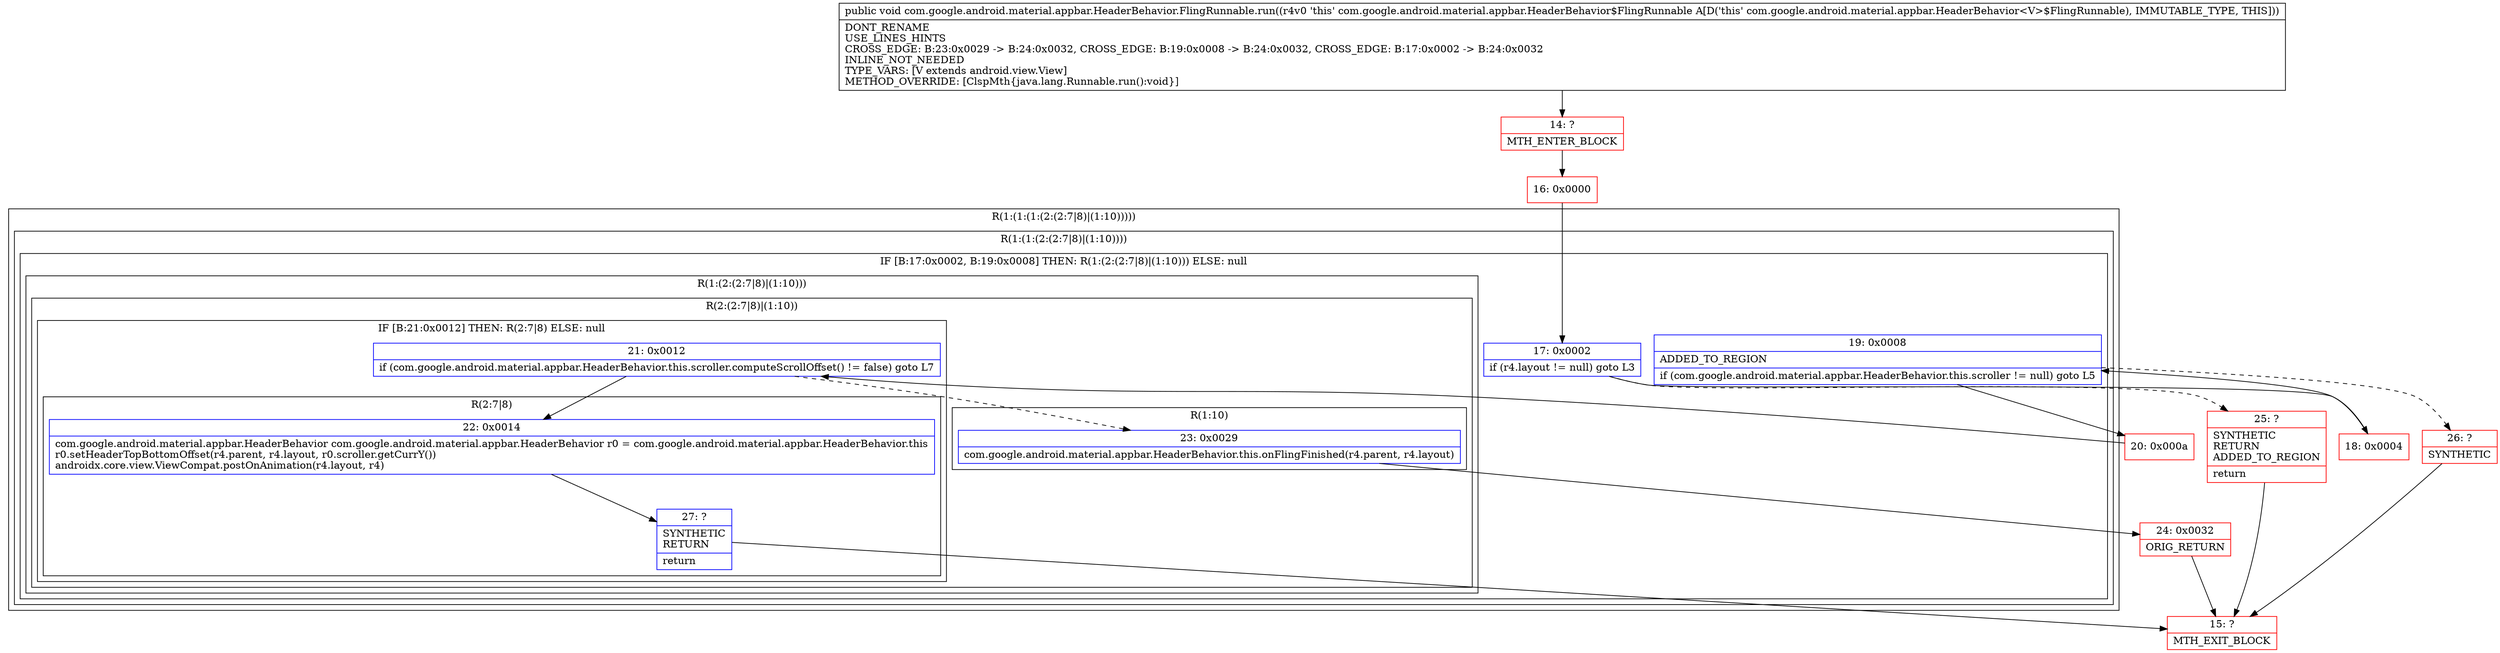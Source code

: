 digraph "CFG forcom.google.android.material.appbar.HeaderBehavior.FlingRunnable.run()V" {
subgraph cluster_Region_1191930569 {
label = "R(1:(1:(1:(2:(2:7|8)|(1:10)))))";
node [shape=record,color=blue];
subgraph cluster_Region_617586323 {
label = "R(1:(1:(2:(2:7|8)|(1:10))))";
node [shape=record,color=blue];
subgraph cluster_IfRegion_851344315 {
label = "IF [B:17:0x0002, B:19:0x0008] THEN: R(1:(2:(2:7|8)|(1:10))) ELSE: null";
node [shape=record,color=blue];
Node_17 [shape=record,label="{17\:\ 0x0002|if (r4.layout != null) goto L3\l}"];
Node_19 [shape=record,label="{19\:\ 0x0008|ADDED_TO_REGION\l|if (com.google.android.material.appbar.HeaderBehavior.this.scroller != null) goto L5\l}"];
subgraph cluster_Region_394321194 {
label = "R(1:(2:(2:7|8)|(1:10)))";
node [shape=record,color=blue];
subgraph cluster_Region_188854321 {
label = "R(2:(2:7|8)|(1:10))";
node [shape=record,color=blue];
subgraph cluster_IfRegion_1394773196 {
label = "IF [B:21:0x0012] THEN: R(2:7|8) ELSE: null";
node [shape=record,color=blue];
Node_21 [shape=record,label="{21\:\ 0x0012|if (com.google.android.material.appbar.HeaderBehavior.this.scroller.computeScrollOffset() != false) goto L7\l}"];
subgraph cluster_Region_1344002021 {
label = "R(2:7|8)";
node [shape=record,color=blue];
Node_22 [shape=record,label="{22\:\ 0x0014|com.google.android.material.appbar.HeaderBehavior com.google.android.material.appbar.HeaderBehavior r0 = com.google.android.material.appbar.HeaderBehavior.this\lr0.setHeaderTopBottomOffset(r4.parent, r4.layout, r0.scroller.getCurrY())\landroidx.core.view.ViewCompat.postOnAnimation(r4.layout, r4)\l}"];
Node_27 [shape=record,label="{27\:\ ?|SYNTHETIC\lRETURN\l|return\l}"];
}
}
subgraph cluster_Region_310396592 {
label = "R(1:10)";
node [shape=record,color=blue];
Node_23 [shape=record,label="{23\:\ 0x0029|com.google.android.material.appbar.HeaderBehavior.this.onFlingFinished(r4.parent, r4.layout)\l}"];
}
}
}
}
}
}
Node_14 [shape=record,color=red,label="{14\:\ ?|MTH_ENTER_BLOCK\l}"];
Node_16 [shape=record,color=red,label="{16\:\ 0x0000}"];
Node_18 [shape=record,color=red,label="{18\:\ 0x0004}"];
Node_20 [shape=record,color=red,label="{20\:\ 0x000a}"];
Node_15 [shape=record,color=red,label="{15\:\ ?|MTH_EXIT_BLOCK\l}"];
Node_24 [shape=record,color=red,label="{24\:\ 0x0032|ORIG_RETURN\l}"];
Node_26 [shape=record,color=red,label="{26\:\ ?|SYNTHETIC\l}"];
Node_25 [shape=record,color=red,label="{25\:\ ?|SYNTHETIC\lRETURN\lADDED_TO_REGION\l|return\l}"];
MethodNode[shape=record,label="{public void com.google.android.material.appbar.HeaderBehavior.FlingRunnable.run((r4v0 'this' com.google.android.material.appbar.HeaderBehavior$FlingRunnable A[D('this' com.google.android.material.appbar.HeaderBehavior\<V\>$FlingRunnable), IMMUTABLE_TYPE, THIS]))  | DONT_RENAME\lUSE_LINES_HINTS\lCROSS_EDGE: B:23:0x0029 \-\> B:24:0x0032, CROSS_EDGE: B:19:0x0008 \-\> B:24:0x0032, CROSS_EDGE: B:17:0x0002 \-\> B:24:0x0032\lINLINE_NOT_NEEDED\lTYPE_VARS: [V extends android.view.View]\lMETHOD_OVERRIDE: [ClspMth\{java.lang.Runnable.run():void\}]\l}"];
MethodNode -> Node_14;Node_17 -> Node_18;
Node_17 -> Node_25[style=dashed];
Node_19 -> Node_20;
Node_19 -> Node_26[style=dashed];
Node_21 -> Node_22;
Node_21 -> Node_23[style=dashed];
Node_22 -> Node_27;
Node_27 -> Node_15;
Node_23 -> Node_24;
Node_14 -> Node_16;
Node_16 -> Node_17;
Node_18 -> Node_19;
Node_20 -> Node_21;
Node_24 -> Node_15;
Node_26 -> Node_15;
Node_25 -> Node_15;
}

